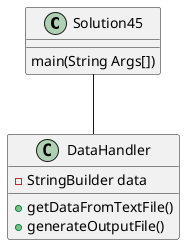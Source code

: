 @startuml
class Solution45 {
    main(String Args[])
}
class DataHandler {
    -StringBuilder data

    +getDataFromTextFile()
    +generateOutputFile()
}
Solution45 -- DataHandler
@enduml